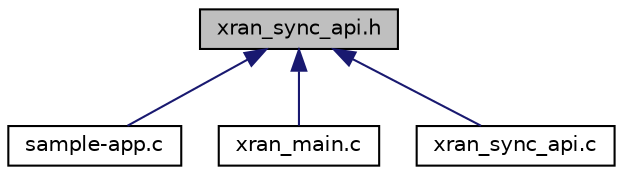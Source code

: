 digraph "xran_sync_api.h"
{
 // LATEX_PDF_SIZE
  edge [fontname="Helvetica",fontsize="10",labelfontname="Helvetica",labelfontsize="10"];
  node [fontname="Helvetica",fontsize="10",shape=record];
  Node1 [label="xran_sync_api.h",height=0.2,width=0.4,color="black", fillcolor="grey75", style="filled", fontcolor="black",tooltip="This file provides interface to synchronization related APIs (PTP/1588) for XRAN."];
  Node1 -> Node2 [dir="back",color="midnightblue",fontsize="10",style="solid",fontname="Helvetica"];
  Node2 [label="sample-app.c",height=0.2,width=0.4,color="black", fillcolor="white", style="filled",URL="$sample-app_8c.html",tooltip=" "];
  Node1 -> Node3 [dir="back",color="midnightblue",fontsize="10",style="solid",fontname="Helvetica"];
  Node3 [label="xran_main.c",height=0.2,width=0.4,color="black", fillcolor="white", style="filled",URL="$xran__main_8c.html",tooltip="XRAN main functionality module."];
  Node1 -> Node4 [dir="back",color="midnightblue",fontsize="10",style="solid",fontname="Helvetica"];
  Node4 [label="xran_sync_api.c",height=0.2,width=0.4,color="black", fillcolor="white", style="filled",URL="$xran__sync__api_8c.html",tooltip="This file provides implementation of synchronization related APIs (PTP/1588) for XRAN."];
}
